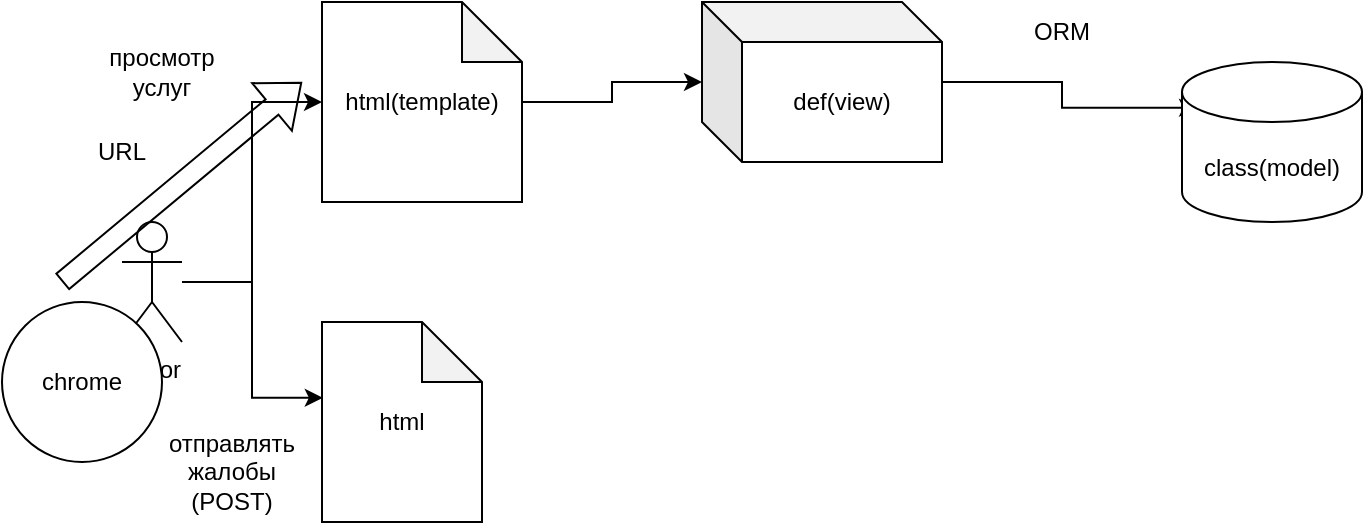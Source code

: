 <mxfile version="21.6.6" type="device">
  <diagram name="Page-1" id="SHPYpJt6w-cRJXV2Z5jG">
    <mxGraphModel dx="744" dy="410" grid="1" gridSize="10" guides="1" tooltips="1" connect="1" arrows="1" fold="1" page="1" pageScale="1" pageWidth="850" pageHeight="1100" math="0" shadow="0">
      <root>
        <mxCell id="0" />
        <mxCell id="1" parent="0" />
        <mxCell id="NV1-Wkj-HJB_ejk9U_Qw-3" style="edgeStyle=orthogonalEdgeStyle;rounded=0;orthogonalLoop=1;jettySize=auto;html=1;entryX=0;entryY=0.5;entryDx=0;entryDy=0;entryPerimeter=0;" edge="1" parent="1" source="NV1-Wkj-HJB_ejk9U_Qw-1" target="NV1-Wkj-HJB_ejk9U_Qw-2">
          <mxGeometry relative="1" as="geometry" />
        </mxCell>
        <mxCell id="NV1-Wkj-HJB_ejk9U_Qw-7" style="edgeStyle=orthogonalEdgeStyle;rounded=0;orthogonalLoop=1;jettySize=auto;html=1;entryX=0.005;entryY=0.379;entryDx=0;entryDy=0;entryPerimeter=0;" edge="1" parent="1" source="NV1-Wkj-HJB_ejk9U_Qw-1" target="NV1-Wkj-HJB_ejk9U_Qw-6">
          <mxGeometry relative="1" as="geometry" />
        </mxCell>
        <mxCell id="NV1-Wkj-HJB_ejk9U_Qw-1" value="Actor" style="shape=umlActor;verticalLabelPosition=bottom;verticalAlign=top;html=1;outlineConnect=0;" vertex="1" parent="1">
          <mxGeometry x="110" y="280" width="30" height="60" as="geometry" />
        </mxCell>
        <mxCell id="NV1-Wkj-HJB_ejk9U_Qw-9" style="edgeStyle=orthogonalEdgeStyle;rounded=0;orthogonalLoop=1;jettySize=auto;html=1;" edge="1" parent="1" source="NV1-Wkj-HJB_ejk9U_Qw-2" target="NV1-Wkj-HJB_ejk9U_Qw-8">
          <mxGeometry relative="1" as="geometry" />
        </mxCell>
        <mxCell id="NV1-Wkj-HJB_ejk9U_Qw-2" value="html(template)" style="shape=note;whiteSpace=wrap;html=1;backgroundOutline=1;darkOpacity=0.05;" vertex="1" parent="1">
          <mxGeometry x="210" y="170" width="100" height="100" as="geometry" />
        </mxCell>
        <mxCell id="NV1-Wkj-HJB_ejk9U_Qw-4" value="просмотр услуг" style="text;html=1;strokeColor=none;fillColor=none;align=center;verticalAlign=middle;whiteSpace=wrap;rounded=0;" vertex="1" parent="1">
          <mxGeometry x="100" y="190" width="60" height="30" as="geometry" />
        </mxCell>
        <mxCell id="NV1-Wkj-HJB_ejk9U_Qw-5" value="отправлять жалобы (POST)" style="text;html=1;strokeColor=none;fillColor=none;align=center;verticalAlign=middle;whiteSpace=wrap;rounded=0;" vertex="1" parent="1">
          <mxGeometry x="130" y="380" width="70" height="50" as="geometry" />
        </mxCell>
        <mxCell id="NV1-Wkj-HJB_ejk9U_Qw-6" value="html" style="shape=note;whiteSpace=wrap;html=1;backgroundOutline=1;darkOpacity=0.05;" vertex="1" parent="1">
          <mxGeometry x="210" y="330" width="80" height="100" as="geometry" />
        </mxCell>
        <mxCell id="NV1-Wkj-HJB_ejk9U_Qw-11" style="edgeStyle=orthogonalEdgeStyle;rounded=0;orthogonalLoop=1;jettySize=auto;html=1;entryX=0.084;entryY=0.286;entryDx=0;entryDy=0;entryPerimeter=0;" edge="1" parent="1" source="NV1-Wkj-HJB_ejk9U_Qw-8" target="NV1-Wkj-HJB_ejk9U_Qw-10">
          <mxGeometry relative="1" as="geometry" />
        </mxCell>
        <mxCell id="NV1-Wkj-HJB_ejk9U_Qw-8" value="def(view)" style="shape=cube;whiteSpace=wrap;html=1;boundedLbl=1;backgroundOutline=1;darkOpacity=0.05;darkOpacity2=0.1;" vertex="1" parent="1">
          <mxGeometry x="400" y="170" width="120" height="80" as="geometry" />
        </mxCell>
        <mxCell id="NV1-Wkj-HJB_ejk9U_Qw-10" value="class(model)" style="shape=cylinder3;whiteSpace=wrap;html=1;boundedLbl=1;backgroundOutline=1;size=15;" vertex="1" parent="1">
          <mxGeometry x="640" y="200" width="90" height="80" as="geometry" />
        </mxCell>
        <mxCell id="NV1-Wkj-HJB_ejk9U_Qw-12" value="ORM" style="text;html=1;strokeColor=none;fillColor=none;align=center;verticalAlign=middle;whiteSpace=wrap;rounded=0;" vertex="1" parent="1">
          <mxGeometry x="550" y="170" width="60" height="30" as="geometry" />
        </mxCell>
        <mxCell id="NV1-Wkj-HJB_ejk9U_Qw-13" value="chrome" style="ellipse;whiteSpace=wrap;html=1;aspect=fixed;" vertex="1" parent="1">
          <mxGeometry x="50" y="320" width="80" height="80" as="geometry" />
        </mxCell>
        <mxCell id="NV1-Wkj-HJB_ejk9U_Qw-14" value="" style="shape=flexArrow;endArrow=classic;html=1;rounded=0;" edge="1" parent="1">
          <mxGeometry width="50" height="50" relative="1" as="geometry">
            <mxPoint x="80" y="310" as="sourcePoint" />
            <mxPoint x="200" y="210" as="targetPoint" />
          </mxGeometry>
        </mxCell>
        <mxCell id="NV1-Wkj-HJB_ejk9U_Qw-15" value="URL" style="text;html=1;strokeColor=none;fillColor=none;align=center;verticalAlign=middle;whiteSpace=wrap;rounded=0;" vertex="1" parent="1">
          <mxGeometry x="80" y="230" width="60" height="30" as="geometry" />
        </mxCell>
      </root>
    </mxGraphModel>
  </diagram>
</mxfile>
